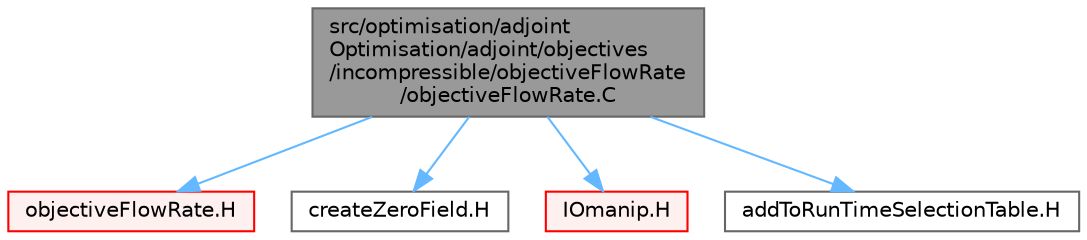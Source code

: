 digraph "src/optimisation/adjointOptimisation/adjoint/objectives/incompressible/objectiveFlowRate/objectiveFlowRate.C"
{
 // LATEX_PDF_SIZE
  bgcolor="transparent";
  edge [fontname=Helvetica,fontsize=10,labelfontname=Helvetica,labelfontsize=10];
  node [fontname=Helvetica,fontsize=10,shape=box,height=0.2,width=0.4];
  Node1 [id="Node000001",label="src/optimisation/adjoint\lOptimisation/adjoint/objectives\l/incompressible/objectiveFlowRate\l/objectiveFlowRate.C",height=0.2,width=0.4,color="gray40", fillcolor="grey60", style="filled", fontcolor="black",tooltip=" "];
  Node1 -> Node2 [id="edge1_Node000001_Node000002",color="steelblue1",style="solid",tooltip=" "];
  Node2 [id="Node000002",label="objectiveFlowRate.H",height=0.2,width=0.4,color="red", fillcolor="#FFF0F0", style="filled",URL="$objectiveFlowRate_8H.html",tooltip=" "];
  Node1 -> Node493 [id="edge2_Node000001_Node000493",color="steelblue1",style="solid",tooltip=" "];
  Node493 [id="Node000493",label="createZeroField.H",height=0.2,width=0.4,color="grey40", fillcolor="white", style="filled",URL="$createZeroField_8H.html",tooltip=" "];
  Node1 -> Node495 [id="edge3_Node000001_Node000495",color="steelblue1",style="solid",tooltip=" "];
  Node495 [id="Node000495",label="IOmanip.H",height=0.2,width=0.4,color="red", fillcolor="#FFF0F0", style="filled",URL="$IOmanip_8H.html",tooltip="Istream and Ostream manipulators taking arguments."];
  Node1 -> Node496 [id="edge4_Node000001_Node000496",color="steelblue1",style="solid",tooltip=" "];
  Node496 [id="Node000496",label="addToRunTimeSelectionTable.H",height=0.2,width=0.4,color="grey40", fillcolor="white", style="filled",URL="$addToRunTimeSelectionTable_8H.html",tooltip="Macros for easy insertion into run-time selection tables."];
}
